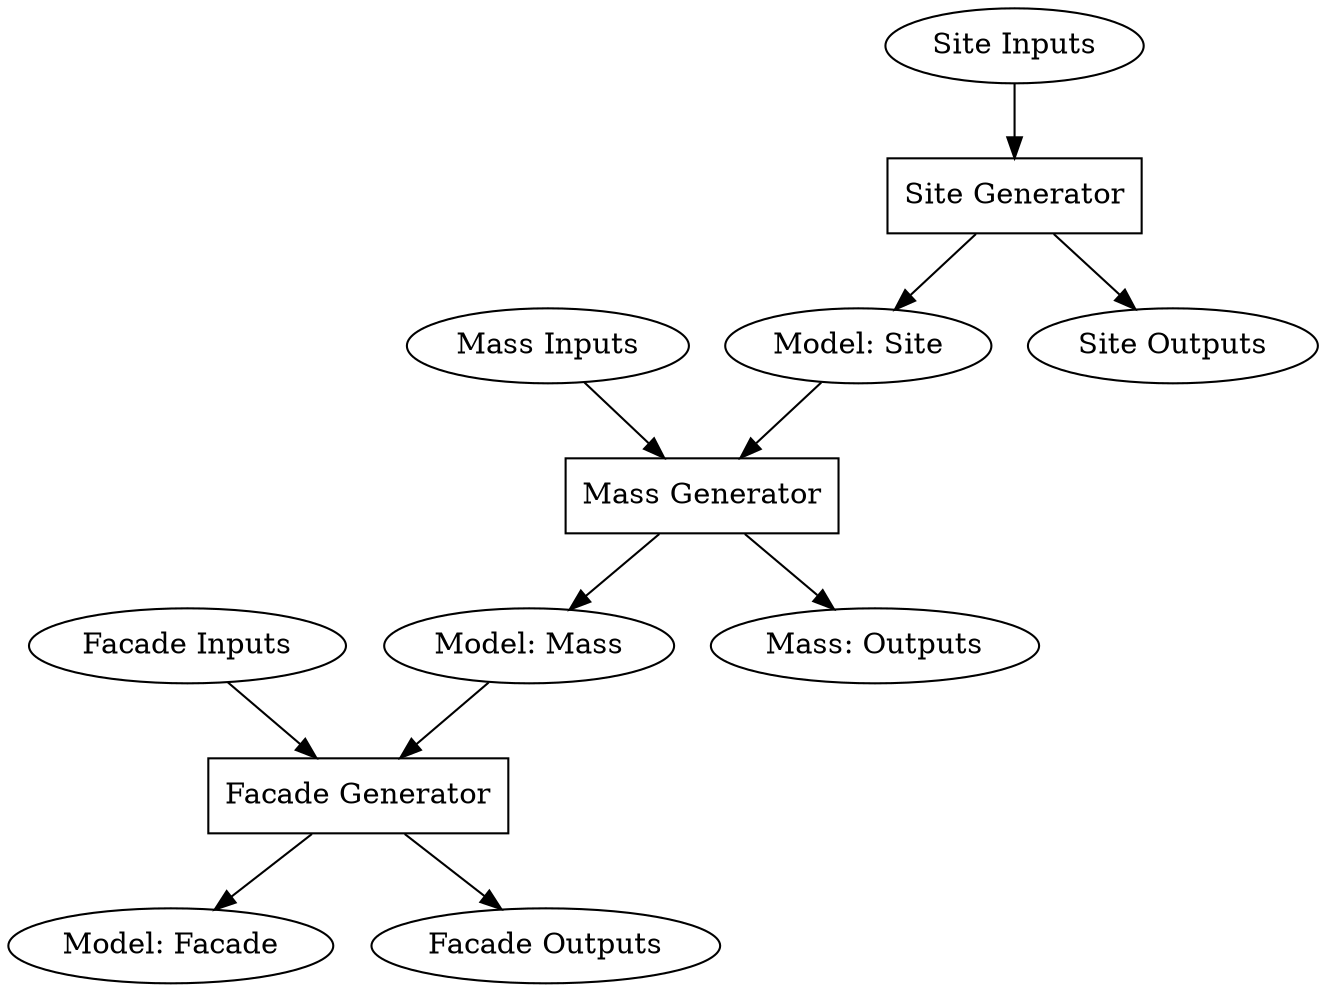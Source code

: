 digraph G {
  "Site Generator" [shape=box]
  "Mass Generator" [shape=box]
  "Facade Generator" [shape=box]
  "Site Inputs" -> "Site Generator"
  "Site Generator" -> "Model: Site"
  "Site Generator" -> "Site Outputs"
  "Mass Inputs" -> "Mass Generator"
  "Model: Site" -> "Mass Generator"
  "Mass Generator" -> "Model: Mass"
  "Mass Generator" -> "Mass: Outputs"
  "Facade Inputs" -> "Facade Generator"
  "Model: Mass" -> "Facade Generator"
  "Facade Generator" -> "Model: Facade"
  "Facade Generator" -> "Facade Outputs"
}
